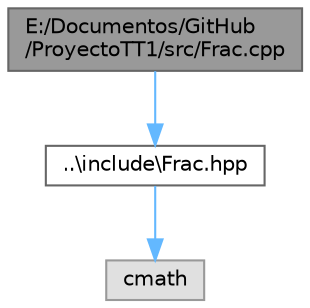digraph "E:/Documentos/GitHub/ProyectoTT1/src/Frac.cpp"
{
 // LATEX_PDF_SIZE
  bgcolor="transparent";
  edge [fontname=Helvetica,fontsize=10,labelfontname=Helvetica,labelfontsize=10];
  node [fontname=Helvetica,fontsize=10,shape=box,height=0.2,width=0.4];
  Node1 [id="Node000001",label="E:/Documentos/GitHub\l/ProyectoTT1/src/Frac.cpp",height=0.2,width=0.4,color="gray40", fillcolor="grey60", style="filled", fontcolor="black",tooltip="Cálculo de la parte fraccional de un número."];
  Node1 -> Node2 [id="edge3_Node000001_Node000002",color="steelblue1",style="solid",tooltip=" "];
  Node2 [id="Node000002",label="..\\include\\Frac.hpp",height=0.2,width=0.4,color="grey40", fillcolor="white", style="filled",URL="$_frac_8hpp.html",tooltip="Este archivo de cabecera contiene una implementación de la función Frac."];
  Node2 -> Node3 [id="edge4_Node000002_Node000003",color="steelblue1",style="solid",tooltip=" "];
  Node3 [id="Node000003",label="cmath",height=0.2,width=0.4,color="grey60", fillcolor="#E0E0E0", style="filled",tooltip=" "];
}
